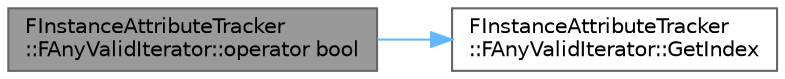 digraph "FInstanceAttributeTracker::FAnyValidIterator::operator bool"
{
 // INTERACTIVE_SVG=YES
 // LATEX_PDF_SIZE
  bgcolor="transparent";
  edge [fontname=Helvetica,fontsize=10,labelfontname=Helvetica,labelfontsize=10];
  node [fontname=Helvetica,fontsize=10,shape=box,height=0.2,width=0.4];
  rankdir="LR";
  Node1 [id="Node000001",label="FInstanceAttributeTracker\l::FAnyValidIterator::operator bool",height=0.2,width=0.4,color="gray40", fillcolor="grey60", style="filled", fontcolor="black",tooltip=" "];
  Node1 -> Node2 [id="edge1_Node000001_Node000002",color="steelblue1",style="solid",tooltip=" "];
  Node2 [id="Node000002",label="FInstanceAttributeTracker\l::FAnyValidIterator::GetIndex",height=0.2,width=0.4,color="grey40", fillcolor="white", style="filled",URL="$d0/db5/classFInstanceAttributeTracker_1_1FAnyValidIterator.html#ab5ec8bbd54ace115ba2d5c3de7b7adb3",tooltip=" "];
}
